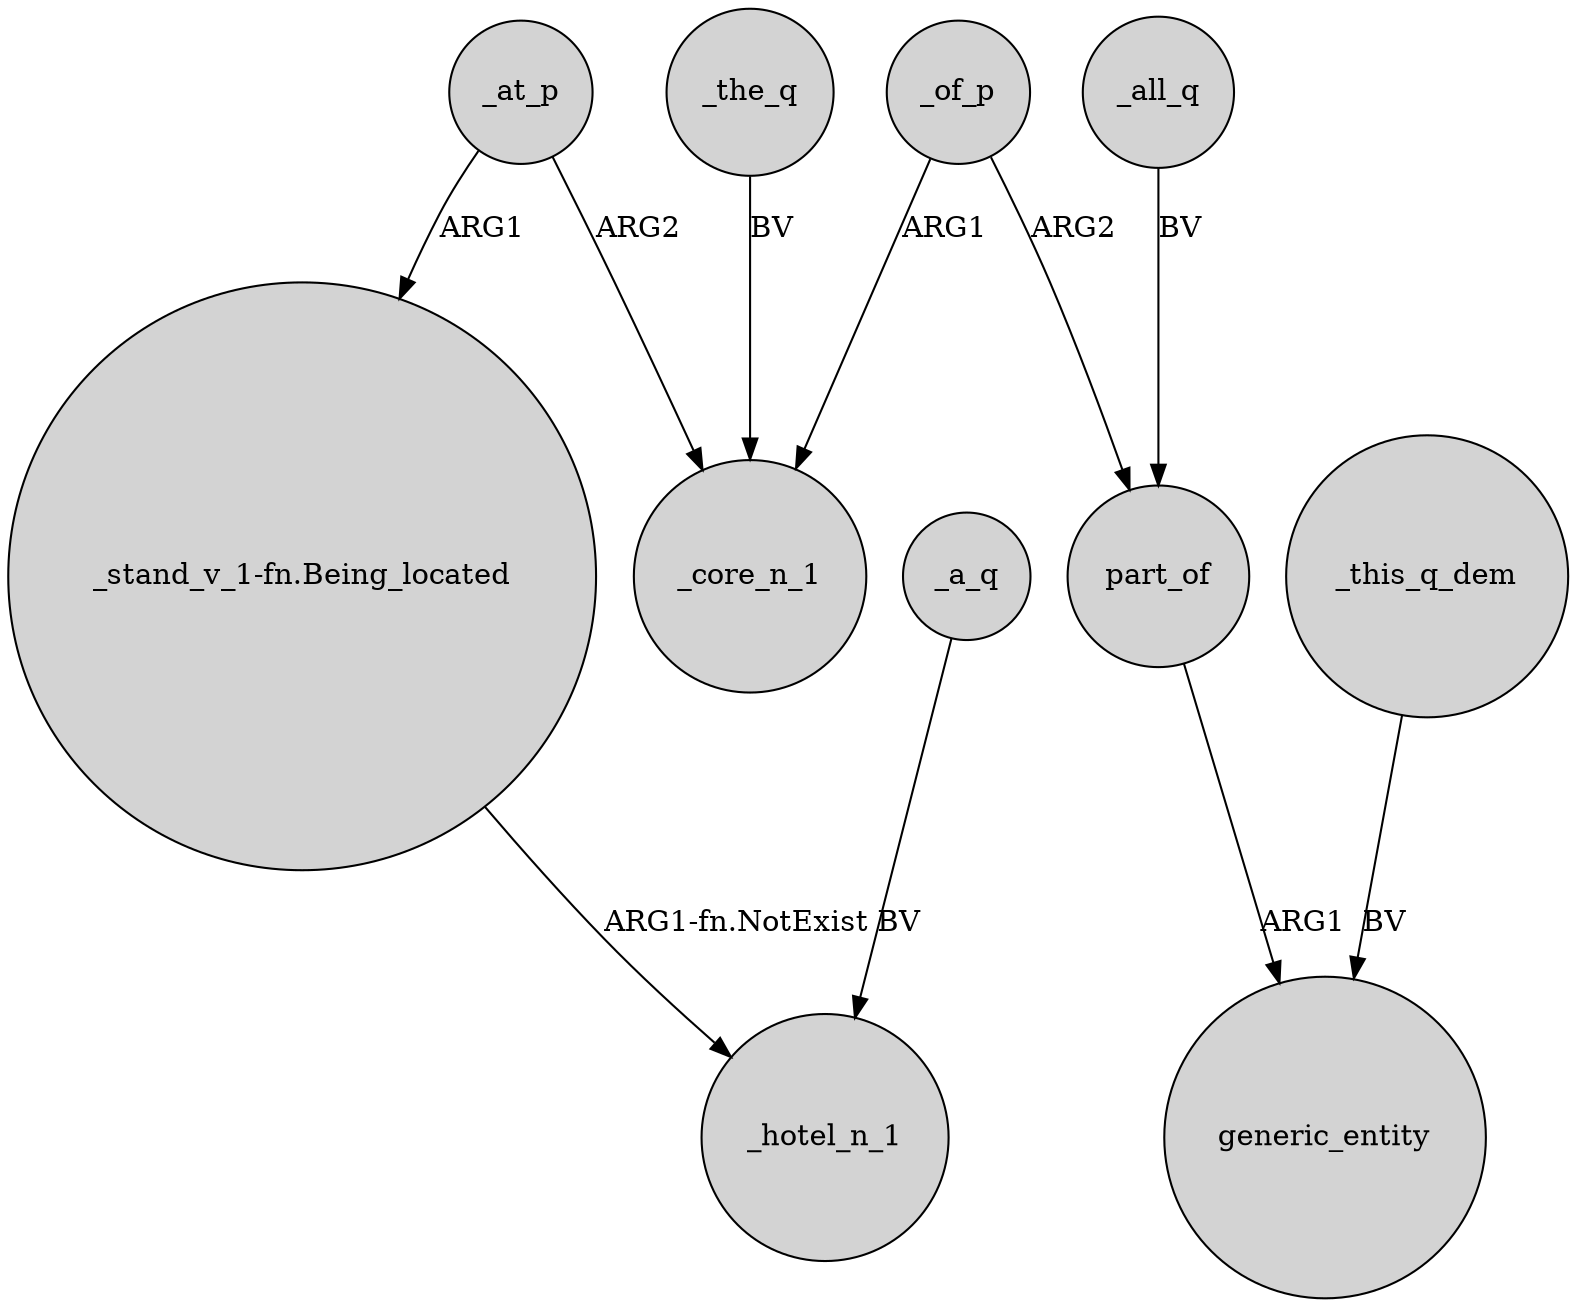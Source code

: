 digraph {
	node [shape=circle style=filled]
	_at_p -> _core_n_1 [label=ARG2]
	"_stand_v_1-fn.Being_located" -> _hotel_n_1 [label="ARG1-fn.NotExist"]
	_the_q -> _core_n_1 [label=BV]
	_at_p -> "_stand_v_1-fn.Being_located" [label=ARG1]
	_this_q_dem -> generic_entity [label=BV]
	_of_p -> _core_n_1 [label=ARG1]
	_a_q -> _hotel_n_1 [label=BV]
	_all_q -> part_of [label=BV]
	part_of -> generic_entity [label=ARG1]
	_of_p -> part_of [label=ARG2]
}
